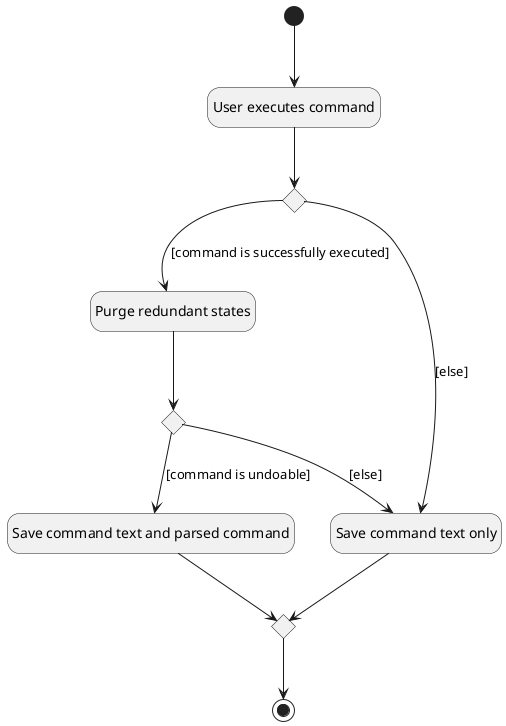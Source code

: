 @startuml
hide empty description
state "User executes command" as State1
state "Purge redundant states" as State2
state "Save command text and parsed command" as State3
state "Save command text only" as State4
state c1 <<choice>>
state c2 <<choice>>
state c3 <<choice>>

[*] --> State1
State1 --> c3
c3 --> State2 : [command is successfully executed]
c3 --> State4 : [else]
State2 --> c1
c1 --> State3 : [command is undoable]
c1 --> State4 : [else]
State3 --> c2
State4 --> c2
c2 --> [*]
@enduml
